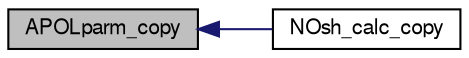 digraph "APOLparm_copy"
{
  edge [fontname="FreeSans",fontsize="10",labelfontname="FreeSans",labelfontsize="10"];
  node [fontname="FreeSans",fontsize="10",shape=record];
  rankdir="LR";
  Node1 [label="APOLparm_copy",height=0.2,width=0.4,color="black", fillcolor="grey75", style="filled" fontcolor="black"];
  Node1 -> Node2 [dir="back",color="midnightblue",fontsize="10",style="solid",fontname="FreeSans"];
  Node2 [label="NOsh_calc_copy",height=0.2,width=0.4,color="black", fillcolor="white", style="filled",URL="$group___n_osh.html#ga20c398118710df03944e89a1fa553ec6",tooltip="Copy NOsh_calc object into thee."];
}
